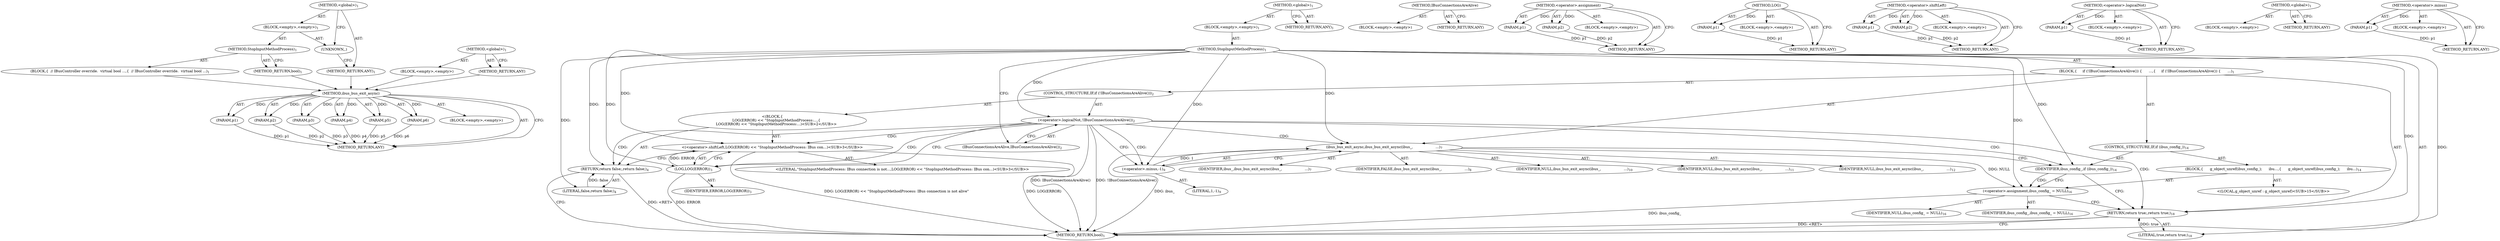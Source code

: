 digraph "&lt;global&gt;" {
vulnerable_76 [label=<(METHOD,ibus_bus_exit_async)>];
vulnerable_77 [label=<(PARAM,p1)>];
vulnerable_78 [label=<(PARAM,p2)>];
vulnerable_79 [label=<(PARAM,p3)>];
vulnerable_80 [label=<(PARAM,p4)>];
vulnerable_81 [label=<(PARAM,p5)>];
vulnerable_82 [label=<(PARAM,p6)>];
vulnerable_83 [label=<(BLOCK,&lt;empty&gt;,&lt;empty&gt;)>];
vulnerable_84 [label=<(METHOD_RETURN,ANY)>];
vulnerable_6 [label=<(METHOD,&lt;global&gt;)<SUB>1</SUB>>];
vulnerable_7 [label=<(BLOCK,&lt;empty&gt;,&lt;empty&gt;)<SUB>1</SUB>>];
vulnerable_8 [label=<(METHOD,StopInputMethodProcess)<SUB>1</SUB>>];
vulnerable_9 [label=<(BLOCK,{
     if (!IBusConnectionsAreAlive()) {
      ...,{
     if (!IBusConnectionsAreAlive()) {
      ...)<SUB>1</SUB>>];
vulnerable_10 [label=<(CONTROL_STRUCTURE,IF,if (!IBusConnectionsAreAlive()))<SUB>2</SUB>>];
vulnerable_11 [label=<(&lt;operator&gt;.logicalNot,!IBusConnectionsAreAlive())<SUB>2</SUB>>];
vulnerable_12 [label=<(IBusConnectionsAreAlive,IBusConnectionsAreAlive())<SUB>2</SUB>>];
vulnerable_13 [label="<(BLOCK,{
       LOG(ERROR) &lt;&lt; &quot;StopInputMethodProcess:...,{
       LOG(ERROR) &lt;&lt; &quot;StopInputMethodProcess:...)<SUB>2</SUB>>"];
vulnerable_14 [label="<(&lt;operator&gt;.shiftLeft,LOG(ERROR) &lt;&lt; &quot;StopInputMethodProcess: IBus con...)<SUB>3</SUB>>"];
vulnerable_15 [label=<(LOG,LOG(ERROR))<SUB>3</SUB>>];
vulnerable_16 [label=<(IDENTIFIER,ERROR,LOG(ERROR))<SUB>3</SUB>>];
vulnerable_17 [label="<(LITERAL,&quot;StopInputMethodProcess: IBus connection is not...,LOG(ERROR) &lt;&lt; &quot;StopInputMethodProcess: IBus con...)<SUB>3</SUB>>"];
vulnerable_18 [label=<(RETURN,return false;,return false;)<SUB>4</SUB>>];
vulnerable_19 [label=<(LITERAL,false,return false;)<SUB>4</SUB>>];
vulnerable_20 [label=<(ibus_bus_exit_async,ibus_bus_exit_async(ibus_,
                    ...)<SUB>7</SUB>>];
vulnerable_21 [label=<(IDENTIFIER,ibus_,ibus_bus_exit_async(ibus_,
                    ...)<SUB>7</SUB>>];
vulnerable_22 [label=<(IDENTIFIER,FALSE,ibus_bus_exit_async(ibus_,
                    ...)<SUB>8</SUB>>];
vulnerable_23 [label=<(&lt;operator&gt;.minus,-1)<SUB>9</SUB>>];
vulnerable_24 [label=<(LITERAL,1,-1)<SUB>9</SUB>>];
vulnerable_25 [label=<(IDENTIFIER,NULL,ibus_bus_exit_async(ibus_,
                    ...)<SUB>10</SUB>>];
vulnerable_26 [label=<(IDENTIFIER,NULL,ibus_bus_exit_async(ibus_,
                    ...)<SUB>11</SUB>>];
vulnerable_27 [label=<(IDENTIFIER,NULL,ibus_bus_exit_async(ibus_,
                    ...)<SUB>12</SUB>>];
vulnerable_28 [label=<(CONTROL_STRUCTURE,IF,if (ibus_config_))<SUB>14</SUB>>];
vulnerable_29 [label=<(IDENTIFIER,ibus_config_,if (ibus_config_))<SUB>14</SUB>>];
vulnerable_30 [label=<(BLOCK,{
      g_object_unref(ibus_config_);
      ibu...,{
      g_object_unref(ibus_config_);
      ibu...)<SUB>14</SUB>>];
vulnerable_31 [label="<(LOCAL,g_object_unref : g_object_unref)<SUB>15</SUB>>"];
vulnerable_32 [label=<(&lt;operator&gt;.assignment,ibus_config_ = NULL)<SUB>16</SUB>>];
vulnerable_33 [label=<(IDENTIFIER,ibus_config_,ibus_config_ = NULL)<SUB>16</SUB>>];
vulnerable_34 [label=<(IDENTIFIER,NULL,ibus_config_ = NULL)<SUB>16</SUB>>];
vulnerable_35 [label=<(RETURN,return true;,return true;)<SUB>18</SUB>>];
vulnerable_36 [label=<(LITERAL,true,return true;)<SUB>18</SUB>>];
vulnerable_37 [label=<(METHOD_RETURN,bool)<SUB>1</SUB>>];
vulnerable_39 [label=<(METHOD_RETURN,ANY)<SUB>1</SUB>>];
vulnerable_64 [label=<(METHOD,IBusConnectionsAreAlive)>];
vulnerable_65 [label=<(BLOCK,&lt;empty&gt;,&lt;empty&gt;)>];
vulnerable_66 [label=<(METHOD_RETURN,ANY)>];
vulnerable_89 [label=<(METHOD,&lt;operator&gt;.assignment)>];
vulnerable_90 [label=<(PARAM,p1)>];
vulnerable_91 [label=<(PARAM,p2)>];
vulnerable_92 [label=<(BLOCK,&lt;empty&gt;,&lt;empty&gt;)>];
vulnerable_93 [label=<(METHOD_RETURN,ANY)>];
vulnerable_72 [label=<(METHOD,LOG)>];
vulnerable_73 [label=<(PARAM,p1)>];
vulnerable_74 [label=<(BLOCK,&lt;empty&gt;,&lt;empty&gt;)>];
vulnerable_75 [label=<(METHOD_RETURN,ANY)>];
vulnerable_67 [label=<(METHOD,&lt;operator&gt;.shiftLeft)>];
vulnerable_68 [label=<(PARAM,p1)>];
vulnerable_69 [label=<(PARAM,p2)>];
vulnerable_70 [label=<(BLOCK,&lt;empty&gt;,&lt;empty&gt;)>];
vulnerable_71 [label=<(METHOD_RETURN,ANY)>];
vulnerable_60 [label=<(METHOD,&lt;operator&gt;.logicalNot)>];
vulnerable_61 [label=<(PARAM,p1)>];
vulnerable_62 [label=<(BLOCK,&lt;empty&gt;,&lt;empty&gt;)>];
vulnerable_63 [label=<(METHOD_RETURN,ANY)>];
vulnerable_54 [label=<(METHOD,&lt;global&gt;)<SUB>1</SUB>>];
vulnerable_55 [label=<(BLOCK,&lt;empty&gt;,&lt;empty&gt;)>];
vulnerable_56 [label=<(METHOD_RETURN,ANY)>];
vulnerable_85 [label=<(METHOD,&lt;operator&gt;.minus)>];
vulnerable_86 [label=<(PARAM,p1)>];
vulnerable_87 [label=<(BLOCK,&lt;empty&gt;,&lt;empty&gt;)>];
vulnerable_88 [label=<(METHOD_RETURN,ANY)>];
fixed_6 [label=<(METHOD,&lt;global&gt;)<SUB>1</SUB>>];
fixed_7 [label=<(BLOCK,&lt;empty&gt;,&lt;empty&gt;)<SUB>1</SUB>>];
fixed_8 [label=<(METHOD,StopInputMethodProcess)<SUB>1</SUB>>];
fixed_9 [label=<(BLOCK,{
  // IBusController override.
  virtual bool ...,{
  // IBusController override.
  virtual bool ...)<SUB>1</SUB>>];
fixed_10 [label=<(METHOD_RETURN,bool)<SUB>1</SUB>>];
fixed_12 [label=<(UNKNOWN,,)>];
fixed_13 [label=<(METHOD_RETURN,ANY)<SUB>1</SUB>>];
fixed_22 [label=<(METHOD,&lt;global&gt;)<SUB>1</SUB>>];
fixed_23 [label=<(BLOCK,&lt;empty&gt;,&lt;empty&gt;)>];
fixed_24 [label=<(METHOD_RETURN,ANY)>];
vulnerable_76 -> vulnerable_77  [key=0, label="AST: "];
vulnerable_76 -> vulnerable_77  [key=1, label="DDG: "];
vulnerable_76 -> vulnerable_83  [key=0, label="AST: "];
vulnerable_76 -> vulnerable_78  [key=0, label="AST: "];
vulnerable_76 -> vulnerable_78  [key=1, label="DDG: "];
vulnerable_76 -> vulnerable_84  [key=0, label="AST: "];
vulnerable_76 -> vulnerable_84  [key=1, label="CFG: "];
vulnerable_76 -> vulnerable_79  [key=0, label="AST: "];
vulnerable_76 -> vulnerable_79  [key=1, label="DDG: "];
vulnerable_76 -> vulnerable_80  [key=0, label="AST: "];
vulnerable_76 -> vulnerable_80  [key=1, label="DDG: "];
vulnerable_76 -> vulnerable_81  [key=0, label="AST: "];
vulnerable_76 -> vulnerable_81  [key=1, label="DDG: "];
vulnerable_76 -> vulnerable_82  [key=0, label="AST: "];
vulnerable_76 -> vulnerable_82  [key=1, label="DDG: "];
vulnerable_77 -> vulnerable_84  [key=0, label="DDG: p1"];
vulnerable_78 -> vulnerable_84  [key=0, label="DDG: p2"];
vulnerable_79 -> vulnerable_84  [key=0, label="DDG: p3"];
vulnerable_80 -> vulnerable_84  [key=0, label="DDG: p4"];
vulnerable_81 -> vulnerable_84  [key=0, label="DDG: p5"];
vulnerable_82 -> vulnerable_84  [key=0, label="DDG: p6"];
vulnerable_6 -> vulnerable_7  [key=0, label="AST: "];
vulnerable_6 -> vulnerable_39  [key=0, label="AST: "];
vulnerable_6 -> vulnerable_39  [key=1, label="CFG: "];
vulnerable_7 -> vulnerable_8  [key=0, label="AST: "];
vulnerable_8 -> vulnerable_9  [key=0, label="AST: "];
vulnerable_8 -> vulnerable_37  [key=0, label="AST: "];
vulnerable_8 -> vulnerable_12  [key=0, label="CFG: "];
vulnerable_8 -> vulnerable_35  [key=0, label="DDG: "];
vulnerable_8 -> vulnerable_20  [key=0, label="DDG: "];
vulnerable_8 -> vulnerable_29  [key=0, label="DDG: "];
vulnerable_8 -> vulnerable_36  [key=0, label="DDG: "];
vulnerable_8 -> vulnerable_11  [key=0, label="DDG: "];
vulnerable_8 -> vulnerable_18  [key=0, label="DDG: "];
vulnerable_8 -> vulnerable_23  [key=0, label="DDG: "];
vulnerable_8 -> vulnerable_32  [key=0, label="DDG: "];
vulnerable_8 -> vulnerable_14  [key=0, label="DDG: "];
vulnerable_8 -> vulnerable_19  [key=0, label="DDG: "];
vulnerable_8 -> vulnerable_15  [key=0, label="DDG: "];
vulnerable_9 -> vulnerable_10  [key=0, label="AST: "];
vulnerable_9 -> vulnerable_20  [key=0, label="AST: "];
vulnerable_9 -> vulnerable_28  [key=0, label="AST: "];
vulnerable_9 -> vulnerable_35  [key=0, label="AST: "];
vulnerable_10 -> vulnerable_11  [key=0, label="AST: "];
vulnerable_10 -> vulnerable_13  [key=0, label="AST: "];
vulnerable_11 -> vulnerable_12  [key=0, label="AST: "];
vulnerable_11 -> vulnerable_15  [key=0, label="CFG: "];
vulnerable_11 -> vulnerable_15  [key=1, label="CDG: "];
vulnerable_11 -> vulnerable_23  [key=0, label="CFG: "];
vulnerable_11 -> vulnerable_23  [key=1, label="CDG: "];
vulnerable_11 -> vulnerable_37  [key=0, label="DDG: IBusConnectionsAreAlive()"];
vulnerable_11 -> vulnerable_37  [key=1, label="DDG: !IBusConnectionsAreAlive()"];
vulnerable_11 -> vulnerable_29  [key=0, label="CDG: "];
vulnerable_11 -> vulnerable_18  [key=0, label="CDG: "];
vulnerable_11 -> vulnerable_14  [key=0, label="CDG: "];
vulnerable_11 -> vulnerable_35  [key=0, label="CDG: "];
vulnerable_11 -> vulnerable_20  [key=0, label="CDG: "];
vulnerable_12 -> vulnerable_11  [key=0, label="CFG: "];
vulnerable_13 -> vulnerable_14  [key=0, label="AST: "];
vulnerable_13 -> vulnerable_18  [key=0, label="AST: "];
vulnerable_14 -> vulnerable_15  [key=0, label="AST: "];
vulnerable_14 -> vulnerable_17  [key=0, label="AST: "];
vulnerable_14 -> vulnerable_18  [key=0, label="CFG: "];
vulnerable_14 -> vulnerable_37  [key=0, label="DDG: LOG(ERROR)"];
vulnerable_14 -> vulnerable_37  [key=1, label="DDG: LOG(ERROR) &lt;&lt; &quot;StopInputMethodProcess: IBus connection is not alive&quot;"];
vulnerable_15 -> vulnerable_16  [key=0, label="AST: "];
vulnerable_15 -> vulnerable_14  [key=0, label="CFG: "];
vulnerable_15 -> vulnerable_14  [key=1, label="DDG: ERROR"];
vulnerable_15 -> vulnerable_37  [key=0, label="DDG: ERROR"];
vulnerable_18 -> vulnerable_19  [key=0, label="AST: "];
vulnerable_18 -> vulnerable_37  [key=0, label="CFG: "];
vulnerable_18 -> vulnerable_37  [key=1, label="DDG: &lt;RET&gt;"];
vulnerable_19 -> vulnerable_18  [key=0, label="DDG: false"];
vulnerable_20 -> vulnerable_21  [key=0, label="AST: "];
vulnerable_20 -> vulnerable_22  [key=0, label="AST: "];
vulnerable_20 -> vulnerable_23  [key=0, label="AST: "];
vulnerable_20 -> vulnerable_25  [key=0, label="AST: "];
vulnerable_20 -> vulnerable_26  [key=0, label="AST: "];
vulnerable_20 -> vulnerable_27  [key=0, label="AST: "];
vulnerable_20 -> vulnerable_29  [key=0, label="CFG: "];
vulnerable_20 -> vulnerable_37  [key=0, label="DDG: ibus_"];
vulnerable_20 -> vulnerable_32  [key=0, label="DDG: NULL"];
vulnerable_23 -> vulnerable_24  [key=0, label="AST: "];
vulnerable_23 -> vulnerable_20  [key=0, label="CFG: "];
vulnerable_23 -> vulnerable_20  [key=1, label="DDG: 1"];
vulnerable_28 -> vulnerable_29  [key=0, label="AST: "];
vulnerable_28 -> vulnerable_30  [key=0, label="AST: "];
vulnerable_29 -> vulnerable_32  [key=0, label="CFG: "];
vulnerable_29 -> vulnerable_32  [key=1, label="CDG: "];
vulnerable_29 -> vulnerable_35  [key=0, label="CFG: "];
vulnerable_30 -> vulnerable_31  [key=0, label="AST: "];
vulnerable_30 -> vulnerable_32  [key=0, label="AST: "];
vulnerable_32 -> vulnerable_33  [key=0, label="AST: "];
vulnerable_32 -> vulnerable_34  [key=0, label="AST: "];
vulnerable_32 -> vulnerable_35  [key=0, label="CFG: "];
vulnerable_32 -> vulnerable_37  [key=0, label="DDG: ibus_config_"];
vulnerable_35 -> vulnerable_36  [key=0, label="AST: "];
vulnerable_35 -> vulnerable_37  [key=0, label="CFG: "];
vulnerable_35 -> vulnerable_37  [key=1, label="DDG: &lt;RET&gt;"];
vulnerable_36 -> vulnerable_35  [key=0, label="DDG: true"];
vulnerable_64 -> vulnerable_65  [key=0, label="AST: "];
vulnerable_64 -> vulnerable_66  [key=0, label="AST: "];
vulnerable_64 -> vulnerable_66  [key=1, label="CFG: "];
vulnerable_89 -> vulnerable_90  [key=0, label="AST: "];
vulnerable_89 -> vulnerable_90  [key=1, label="DDG: "];
vulnerable_89 -> vulnerable_92  [key=0, label="AST: "];
vulnerable_89 -> vulnerable_91  [key=0, label="AST: "];
vulnerable_89 -> vulnerable_91  [key=1, label="DDG: "];
vulnerable_89 -> vulnerable_93  [key=0, label="AST: "];
vulnerable_89 -> vulnerable_93  [key=1, label="CFG: "];
vulnerable_90 -> vulnerable_93  [key=0, label="DDG: p1"];
vulnerable_91 -> vulnerable_93  [key=0, label="DDG: p2"];
vulnerable_72 -> vulnerable_73  [key=0, label="AST: "];
vulnerable_72 -> vulnerable_73  [key=1, label="DDG: "];
vulnerable_72 -> vulnerable_74  [key=0, label="AST: "];
vulnerable_72 -> vulnerable_75  [key=0, label="AST: "];
vulnerable_72 -> vulnerable_75  [key=1, label="CFG: "];
vulnerable_73 -> vulnerable_75  [key=0, label="DDG: p1"];
vulnerable_67 -> vulnerable_68  [key=0, label="AST: "];
vulnerable_67 -> vulnerable_68  [key=1, label="DDG: "];
vulnerable_67 -> vulnerable_70  [key=0, label="AST: "];
vulnerable_67 -> vulnerable_69  [key=0, label="AST: "];
vulnerable_67 -> vulnerable_69  [key=1, label="DDG: "];
vulnerable_67 -> vulnerable_71  [key=0, label="AST: "];
vulnerable_67 -> vulnerable_71  [key=1, label="CFG: "];
vulnerable_68 -> vulnerable_71  [key=0, label="DDG: p1"];
vulnerable_69 -> vulnerable_71  [key=0, label="DDG: p2"];
vulnerable_60 -> vulnerable_61  [key=0, label="AST: "];
vulnerable_60 -> vulnerable_61  [key=1, label="DDG: "];
vulnerable_60 -> vulnerable_62  [key=0, label="AST: "];
vulnerable_60 -> vulnerable_63  [key=0, label="AST: "];
vulnerable_60 -> vulnerable_63  [key=1, label="CFG: "];
vulnerable_61 -> vulnerable_63  [key=0, label="DDG: p1"];
vulnerable_54 -> vulnerable_55  [key=0, label="AST: "];
vulnerable_54 -> vulnerable_56  [key=0, label="AST: "];
vulnerable_54 -> vulnerable_56  [key=1, label="CFG: "];
vulnerable_85 -> vulnerable_86  [key=0, label="AST: "];
vulnerable_85 -> vulnerable_86  [key=1, label="DDG: "];
vulnerable_85 -> vulnerable_87  [key=0, label="AST: "];
vulnerable_85 -> vulnerable_88  [key=0, label="AST: "];
vulnerable_85 -> vulnerable_88  [key=1, label="CFG: "];
vulnerable_86 -> vulnerable_88  [key=0, label="DDG: p1"];
fixed_6 -> fixed_7  [key=0, label="AST: "];
fixed_6 -> fixed_13  [key=0, label="AST: "];
fixed_6 -> fixed_12  [key=0, label="CFG: "];
fixed_7 -> fixed_8  [key=0, label="AST: "];
fixed_7 -> fixed_12  [key=0, label="AST: "];
fixed_8 -> fixed_9  [key=0, label="AST: "];
fixed_8 -> fixed_10  [key=0, label="AST: "];
fixed_8 -> fixed_10  [key=1, label="CFG: "];
fixed_9 -> vulnerable_76  [key=0];
fixed_10 -> vulnerable_76  [key=0];
fixed_12 -> fixed_13  [key=0, label="CFG: "];
fixed_13 -> vulnerable_76  [key=0];
fixed_22 -> fixed_23  [key=0, label="AST: "];
fixed_22 -> fixed_24  [key=0, label="AST: "];
fixed_22 -> fixed_24  [key=1, label="CFG: "];
fixed_23 -> vulnerable_76  [key=0];
fixed_24 -> vulnerable_76  [key=0];
}
